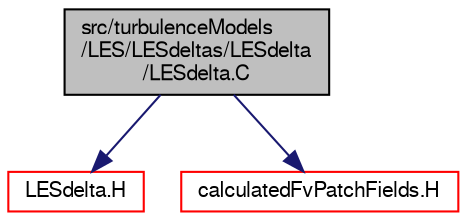 digraph "src/turbulenceModels/LES/LESdeltas/LESdelta/LESdelta.C"
{
  bgcolor="transparent";
  edge [fontname="FreeSans",fontsize="10",labelfontname="FreeSans",labelfontsize="10"];
  node [fontname="FreeSans",fontsize="10",shape=record];
  Node0 [label="src/turbulenceModels\l/LES/LESdeltas/LESdelta\l/LESdelta.C",height=0.2,width=0.4,color="black", fillcolor="grey75", style="filled", fontcolor="black"];
  Node0 -> Node1 [color="midnightblue",fontsize="10",style="solid",fontname="FreeSans"];
  Node1 [label="LESdelta.H",height=0.2,width=0.4,color="red",URL="$a40472.html"];
  Node0 -> Node299 [color="midnightblue",fontsize="10",style="solid",fontname="FreeSans"];
  Node299 [label="calculatedFvPatchFields.H",height=0.2,width=0.4,color="red",URL="$a01424.html"];
}
